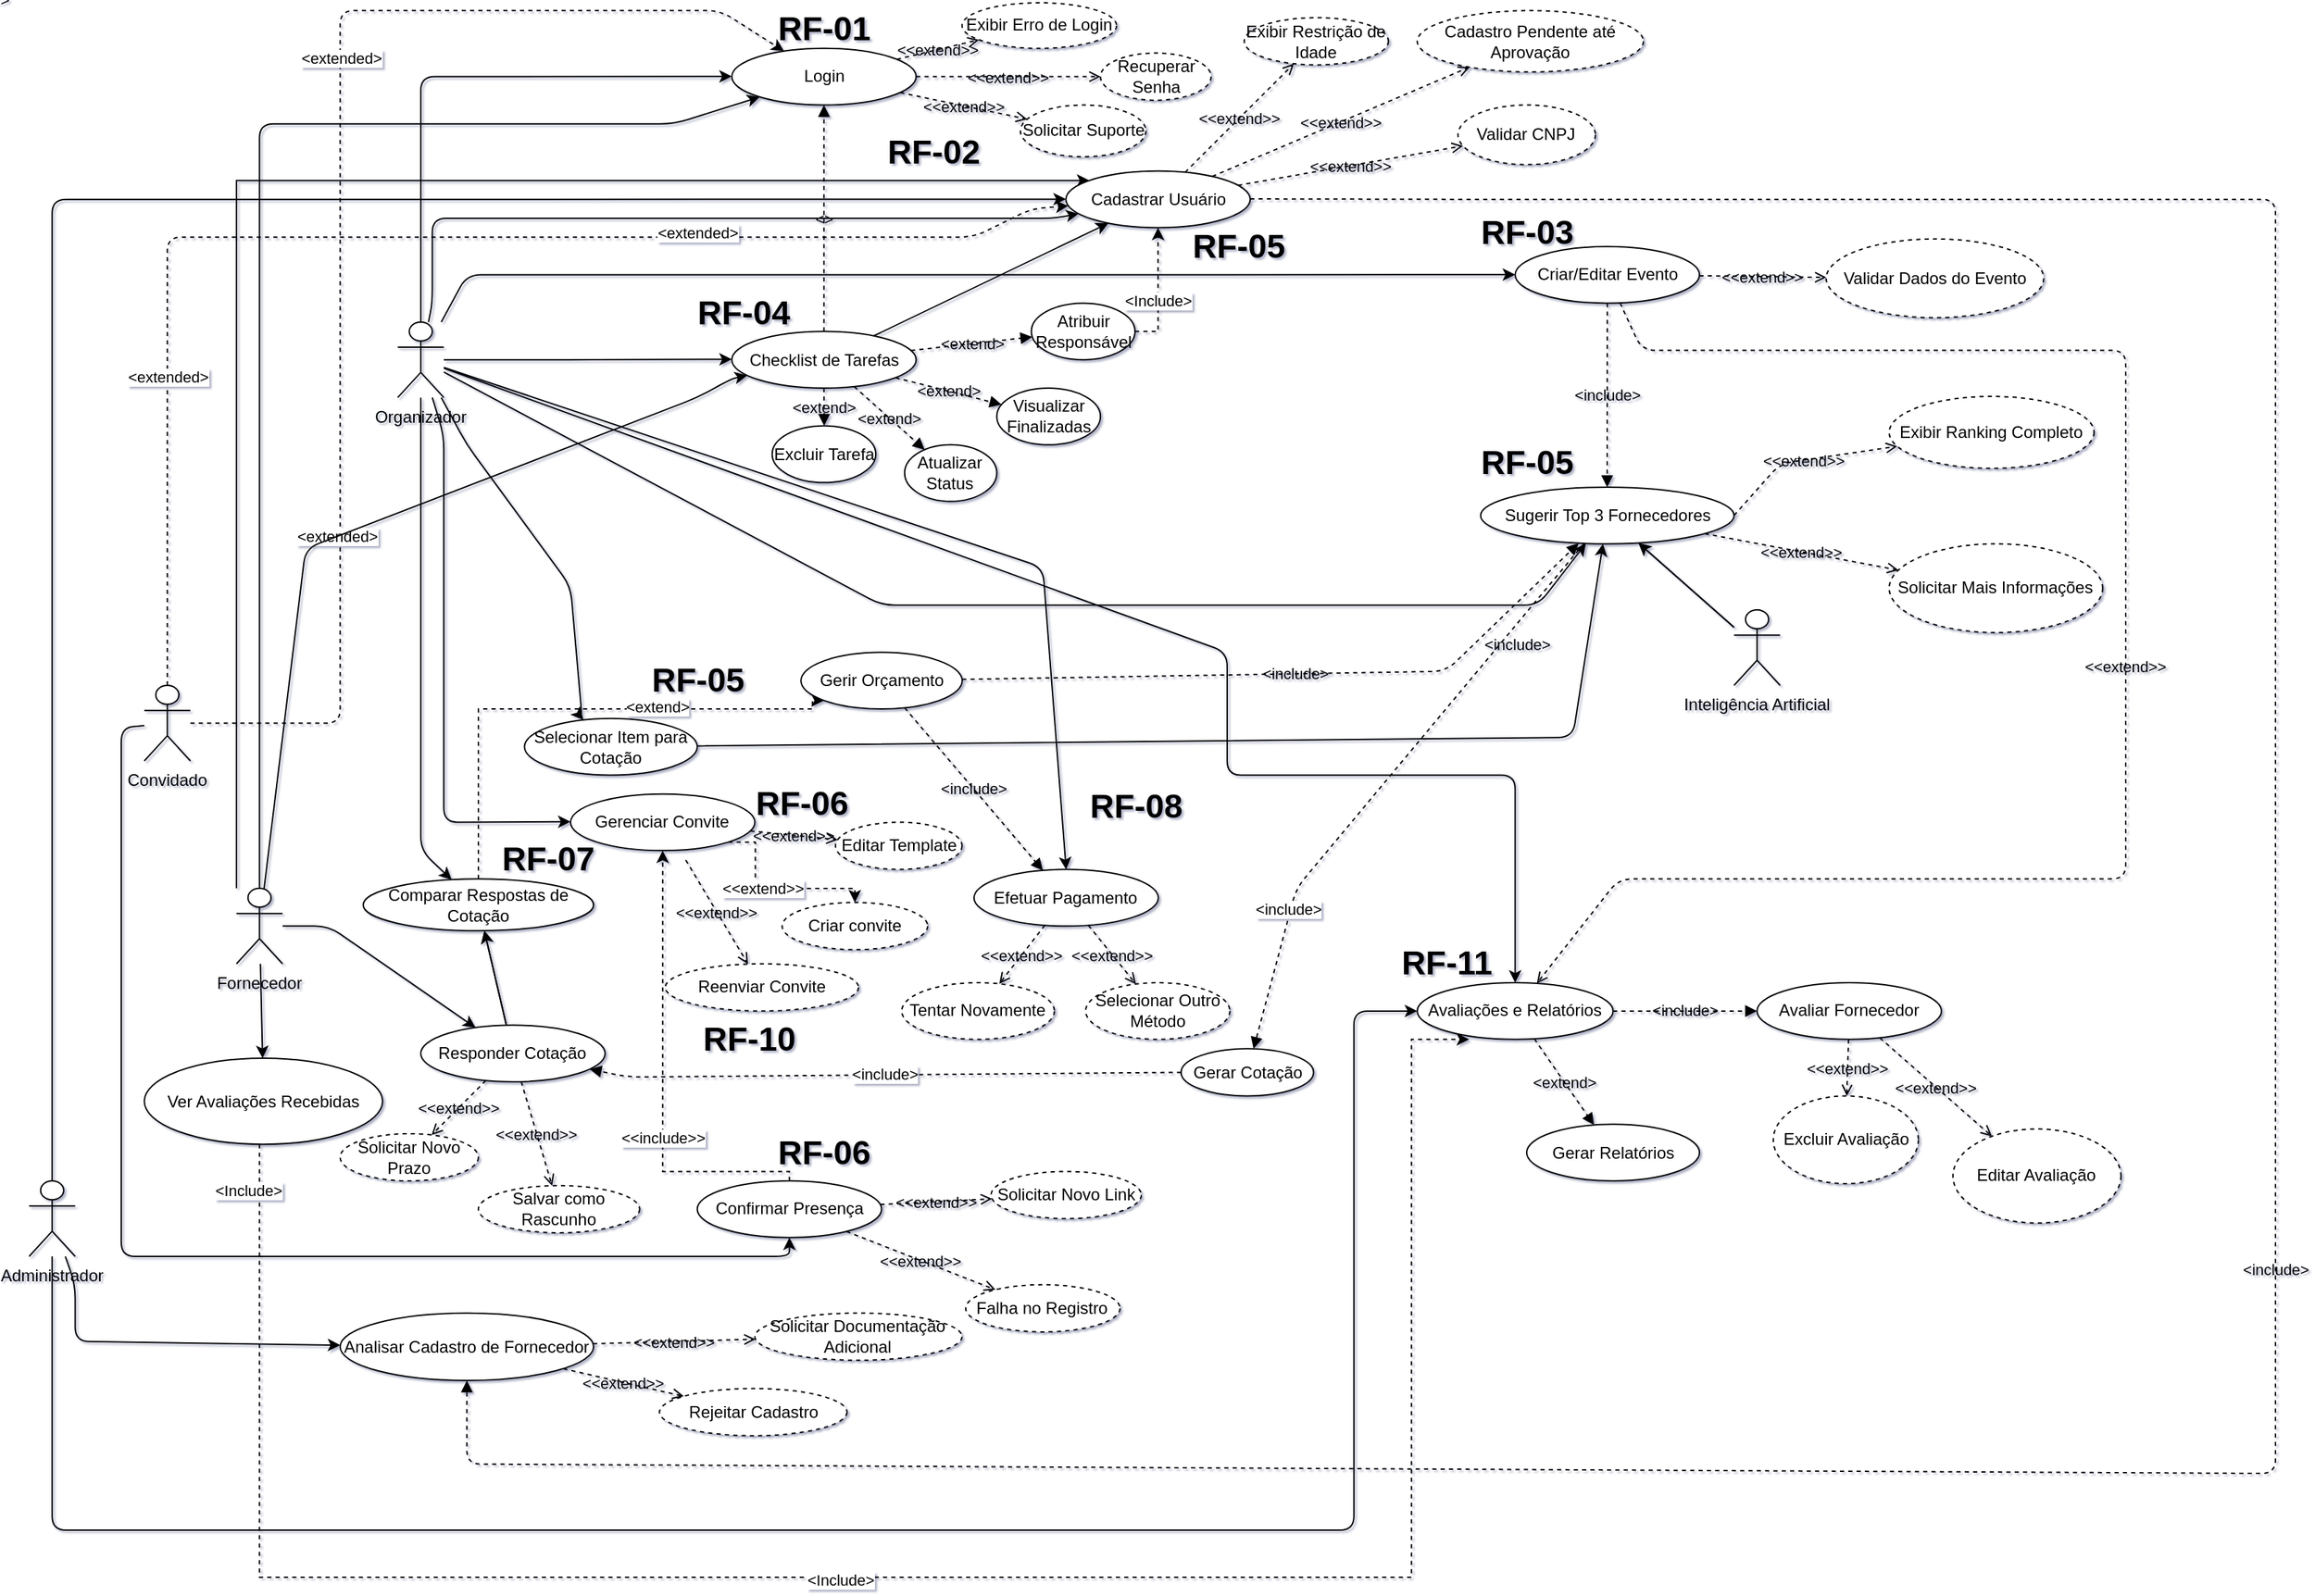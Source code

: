 <mxfile version="28.1.2">
  <diagram name="Casos de Uso - Sistema Faça a Festa" id="casosUso">
    <mxGraphModel dx="437999" dy="291114" grid="1" gridSize="20" guides="1" tooltips="1" connect="1" arrows="1" fold="1" page="1" pageScale="1" pageWidth="1654" pageHeight="1169" background="none" math="0" shadow="1" adaptiveColors="simple">
      <root>
        <mxCell id="0" />
        <mxCell id="1" parent="0" />
        <mxCell id="gW1hrrtWUdx1yC5Q5yRk-15" value="" style="group" vertex="1" connectable="0" parent="1">
          <mxGeometry x="-11560" y="-4676" width="1620" height="1136" as="geometry" />
        </mxCell>
        <mxCell id="organizador" value="Organizador" style="shape=umlActor;verticalLabelPosition=bottom;verticalAlign=top;labelBackgroundColor=none;" parent="gW1hrrtWUdx1yC5Q5yRk-15" vertex="1">
          <mxGeometry x="265.846" y="230.356" width="33.231" height="54.475" as="geometry" />
        </mxCell>
        <mxCell id="convidado" value="Convidado" style="shape=umlActor;verticalLabelPosition=bottom;verticalAlign=top;labelBackgroundColor=none;" parent="gW1hrrtWUdx1yC5Q5yRk-15" vertex="1">
          <mxGeometry x="83.077" y="492.516" width="33.231" height="54.475" as="geometry" />
        </mxCell>
        <mxCell id="tcUhyTBY2nJyY_0FtEPi-1" style="edgeStyle=orthogonalEdgeStyle;rounded=0;orthogonalLoop=1;jettySize=auto;html=1;" parent="gW1hrrtWUdx1yC5Q5yRk-15" source="fornecedor" target="cadastro" edge="1">
          <mxGeometry relative="1" as="geometry">
            <Array as="points">
              <mxPoint x="149.538" y="128.215" />
            </Array>
          </mxGeometry>
        </mxCell>
        <mxCell id="fornecedor" value="Fornecedor" style="shape=umlActor;verticalLabelPosition=bottom;verticalAlign=top;labelBackgroundColor=none;" parent="gW1hrrtWUdx1yC5Q5yRk-15" vertex="1">
          <mxGeometry x="149.538" y="638.917" width="33.231" height="54.475" as="geometry" />
        </mxCell>
        <mxCell id="administrador" value="Administrador" style="shape=umlActor;verticalLabelPosition=bottom;verticalAlign=top;labelBackgroundColor=none;" parent="gW1hrrtWUdx1yC5Q5yRk-15" vertex="1">
          <mxGeometry y="850.007" width="33.231" height="54.475" as="geometry" />
        </mxCell>
        <mxCell id="ia" value="Inteligência Artificial" style="shape=umlActor;verticalLabelPosition=bottom;verticalAlign=top;labelBackgroundColor=none;" parent="gW1hrrtWUdx1yC5Q5yRk-15" vertex="1">
          <mxGeometry x="1229.538" y="438.041" width="33.231" height="54.475" as="geometry" />
        </mxCell>
        <mxCell id="login" value="Login" style="ellipse;whiteSpace=wrap;html=1;labelBackgroundColor=none;" parent="gW1hrrtWUdx1yC5Q5yRk-15" vertex="1">
          <mxGeometry x="506.769" y="32.884" width="132.923" height="40.856" as="geometry" />
        </mxCell>
        <mxCell id="cadastro" value="Cadastrar Usuário" style="ellipse;whiteSpace=wrap;html=1;labelBackgroundColor=none;" parent="gW1hrrtWUdx1yC5Q5yRk-15" vertex="1">
          <mxGeometry x="747.692" y="121.406" width="132.923" height="40.856" as="geometry" />
        </mxCell>
        <mxCell id="evento" value="Criar/Editar Evento" style="ellipse;whiteSpace=wrap;html=1;labelBackgroundColor=none;" parent="gW1hrrtWUdx1yC5Q5yRk-15" vertex="1">
          <mxGeometry x="1071.692" y="175.881" width="132.923" height="40.856" as="geometry" />
        </mxCell>
        <mxCell id="kdlZxTgUeCq_UErkZZgL-46" style="edgeStyle=orthogonalEdgeStyle;rounded=0;orthogonalLoop=1;jettySize=auto;html=1;exitX=1;exitY=1;exitDx=0;exitDy=0;dashed=1;entryX=0.5;entryY=0;entryDx=0;entryDy=0;" parent="gW1hrrtWUdx1yC5Q5yRk-15" source="convite" edge="1" target="kdlZxTgUeCq_UErkZZgL-44">
          <mxGeometry relative="1" as="geometry">
            <mxPoint x="548.308" y="638.917" as="targetPoint" />
            <Array as="points">
              <mxPoint x="523.749" y="606.34" />
              <mxPoint x="523.749" y="639" />
              <mxPoint x="596.182" y="639" />
            </Array>
          </mxGeometry>
        </mxCell>
        <mxCell id="kdlZxTgUeCq_UErkZZgL-47" value="&amp;lt;&amp;lt;extend&amp;gt;&amp;gt;" style="edgeLabel;html=1;align=center;verticalAlign=middle;resizable=0;points=[];" parent="kdlZxTgUeCq_UErkZZgL-46" vertex="1" connectable="0">
          <mxGeometry x="-0.141" relative="1" as="geometry">
            <mxPoint as="offset" />
          </mxGeometry>
        </mxCell>
        <mxCell id="convite" value="Gerenciar Convite" style="ellipse;whiteSpace=wrap;html=1;labelBackgroundColor=none;" parent="gW1hrrtWUdx1yC5Q5yRk-15" vertex="1">
          <mxGeometry x="390.462" y="570.823" width="132.923" height="40.856" as="geometry" />
        </mxCell>
        <mxCell id="pagamento" value="Efetuar Pagamento" style="ellipse;whiteSpace=wrap;html=1;labelBackgroundColor=none;" parent="gW1hrrtWUdx1yC5Q5yRk-15" vertex="1">
          <mxGeometry x="681.428" y="625.302" width="132.923" height="40.856" as="geometry" />
        </mxCell>
        <mxCell id="kdlZxTgUeCq_UErkZZgL-42" style="edgeStyle=orthogonalEdgeStyle;rounded=0;orthogonalLoop=1;jettySize=auto;html=1;entryX=0.5;entryY=1;entryDx=0;entryDy=0;dashed=1;" parent="gW1hrrtWUdx1yC5Q5yRk-15" source="presenca" target="convite" edge="1">
          <mxGeometry relative="1" as="geometry">
            <Array as="points">
              <mxPoint x="548.308" y="843.198" />
              <mxPoint x="456.923" y="843.198" />
            </Array>
          </mxGeometry>
        </mxCell>
        <mxCell id="kdlZxTgUeCq_UErkZZgL-48" value="&amp;lt;&amp;lt;include&amp;gt;&amp;gt;" style="edgeLabel;html=1;align=center;verticalAlign=middle;resizable=0;points=[];" parent="kdlZxTgUeCq_UErkZZgL-42" vertex="1" connectable="0">
          <mxGeometry x="-0.268" y="1" relative="1" as="geometry">
            <mxPoint x="1" y="-2" as="offset" />
          </mxGeometry>
        </mxCell>
        <mxCell id="presenca" value="Confirmar Presença" style="ellipse;whiteSpace=wrap;html=1;labelBackgroundColor=none;" parent="gW1hrrtWUdx1yC5Q5yRk-15" vertex="1">
          <mxGeometry x="481.846" y="850.007" width="132.923" height="40.856" as="geometry" />
        </mxCell>
        <mxCell id="selecionarItem" value="Selecionar Item para Cotação" style="ellipse;whiteSpace=wrap;html=1;labelBackgroundColor=none;" parent="gW1hrrtWUdx1yC5Q5yRk-15" vertex="1">
          <mxGeometry x="357.231" y="516.349" width="124.615" height="40.856" as="geometry" />
        </mxCell>
        <mxCell id="gerarCotacao" value="Gerar Cotação" style="ellipse;whiteSpace=wrap;html=1;labelBackgroundColor=none;" parent="gW1hrrtWUdx1yC5Q5yRk-15" vertex="1">
          <mxGeometry x="830.769" y="754.676" width="95.538" height="34.047" as="geometry" />
        </mxCell>
        <mxCell id="compararCotacoes" value="Comparar Respostas de Cotação" style="ellipse;whiteSpace=wrap;html=1;labelBackgroundColor=none;" parent="gW1hrrtWUdx1yC5Q5yRk-15" vertex="1">
          <mxGeometry x="240.923" y="632.108" width="166.154" height="37.451" as="geometry" />
        </mxCell>
        <mxCell id="cotacao" value="Responder Cotação" style="ellipse;whiteSpace=wrap;html=1;labelBackgroundColor=none;" parent="gW1hrrtWUdx1yC5Q5yRk-15" vertex="1">
          <mxGeometry x="282.462" y="737.653" width="132.923" height="40.856" as="geometry" />
        </mxCell>
        <mxCell id="analisar" value="Analisar Cadastro de Fornecedor" style="ellipse;whiteSpace=wrap;html=1;labelBackgroundColor=none;" parent="gW1hrrtWUdx1yC5Q5yRk-15" vertex="1">
          <mxGeometry x="224.307" y="945.337" width="182.769" height="48.663" as="geometry" />
        </mxCell>
        <mxCell id="ia_sugestao" value="Sugerir Top 3 Fornecedores" style="ellipse;whiteSpace=wrap;html=1;labelBackgroundColor=none;" parent="gW1hrrtWUdx1yC5Q5yRk-15" vertex="1">
          <mxGeometry x="1046.769" y="349.519" width="182.769" height="40.856" as="geometry" />
        </mxCell>
        <mxCell id="erroLogin" value="Exibir Erro de Login" style="ellipse;dashed=1;whiteSpace=wrap;labelBackgroundColor=none;" parent="gW1hrrtWUdx1yC5Q5yRk-15" vertex="1">
          <mxGeometry x="672.794" width="111.436" height="32.887" as="geometry" />
        </mxCell>
        <mxCell id="recSenha" value="Recuperar Senha" style="ellipse;dashed=1;whiteSpace=wrap;labelBackgroundColor=none;" parent="gW1hrrtWUdx1yC5Q5yRk-15" vertex="1">
          <mxGeometry x="772.613" y="36.281" width="79.802" height="34.052" as="geometry" />
        </mxCell>
        <mxCell id="suporte" value="Solicitar Suporte" style="ellipse;dashed=1;whiteSpace=wrap;labelBackgroundColor=none;" parent="gW1hrrtWUdx1yC5Q5yRk-15" vertex="1">
          <mxGeometry x="714.889" y="73.741" width="90.528" height="37.374" as="geometry" />
        </mxCell>
        <mxCell id="restricaoIdade" value="Exibir Restrição de Idade" style="ellipse;dashed=1;whiteSpace=wrap;labelBackgroundColor=none;" parent="gW1hrrtWUdx1yC5Q5yRk-15" vertex="1">
          <mxGeometry x="876.304" y="10.764" width="103.998" height="34.052" as="geometry" />
        </mxCell>
        <mxCell id="validarCNPJ" value="Validar CNPJ" style="ellipse;dashed=1;whiteSpace=wrap;labelBackgroundColor=none;" parent="gW1hrrtWUdx1yC5Q5yRk-15" vertex="1">
          <mxGeometry x="1030.434" y="73.741" width="99.122" height="43.012" as="geometry" />
        </mxCell>
        <mxCell id="pendenteAdm" value="Cadastro Pendente até Aprovação" style="ellipse;dashed=1;whiteSpace=wrap;labelBackgroundColor=none;" parent="gW1hrrtWUdx1yC5Q5yRk-15" vertex="1">
          <mxGeometry x="1001.071" y="5.652" width="163.156" height="44.261" as="geometry" />
        </mxCell>
        <mxCell id="validarEvento" value="Validar Dados do Evento" style="ellipse;dashed=1;whiteSpace=wrap;labelBackgroundColor=none;" parent="gW1hrrtWUdx1yC5Q5yRk-15" vertex="1">
          <mxGeometry x="1296.0" y="170.4" width="156.846" height="56.8" as="geometry" />
        </mxCell>
        <mxCell id="reenviarConvite" value="Reenviar Convite" style="ellipse;dashed=1;whiteSpace=wrap;labelBackgroundColor=none;" parent="gW1hrrtWUdx1yC5Q5yRk-15" vertex="1">
          <mxGeometry x="458.782" y="693.386" width="139.379" height="34.052" as="geometry" />
        </mxCell>
        <mxCell id="corrigirTemplate" value="Editar Template" style="ellipse;dashed=1;whiteSpace=wrap;labelBackgroundColor=none;" parent="gW1hrrtWUdx1yC5Q5yRk-15" vertex="1">
          <mxGeometry x="581.542" y="591.245" width="91.252" height="34.052" as="geometry" />
        </mxCell>
        <mxCell id="novoLink" value="Solicitar Novo Link" style="ellipse;dashed=1;whiteSpace=wrap;labelBackgroundColor=none;" parent="gW1hrrtWUdx1yC5Q5yRk-15" vertex="1">
          <mxGeometry x="693.703" y="843.196" width="108.371" height="34.052" as="geometry" />
        </mxCell>
        <mxCell id="falhaPresenca" value="Falha no Registro" style="ellipse;dashed=1;whiteSpace=wrap;labelBackgroundColor=none;" parent="gW1hrrtWUdx1yC5Q5yRk-15" vertex="1">
          <mxGeometry x="675.427" y="924.917" width="111.311" height="34.052" as="geometry" />
        </mxCell>
        <mxCell id="novoPrazo" value="Solicitar Novo Prazo" style="ellipse;dashed=1;whiteSpace=wrap;labelBackgroundColor=none;" parent="gW1hrrtWUdx1yC5Q5yRk-15" vertex="1">
          <mxGeometry x="224.308" y="815.96" width="99.692" height="34.047" as="geometry" />
        </mxCell>
        <mxCell id="rascunho" value="Salvar como Rascunho" style="ellipse;dashed=1;whiteSpace=wrap;labelBackgroundColor=none;" parent="gW1hrrtWUdx1yC5Q5yRk-15" vertex="1">
          <mxGeometry x="324.0" y="853.412" width="116.308" height="34.047" as="geometry" />
        </mxCell>
        <mxCell id="solicitarDoc" value="Solicitar Documentação Adicional" style="ellipse;dashed=1;whiteSpace=wrap;labelBackgroundColor=none;" parent="gW1hrrtWUdx1yC5Q5yRk-15" vertex="1">
          <mxGeometry x="523.387" y="945.351" width="149.408" height="34.052" as="geometry" />
        </mxCell>
        <mxCell id="rejeitarCadastro" value="Rejeitar Cadastro" style="ellipse;dashed=1;whiteSpace=wrap;labelBackgroundColor=none;" parent="gW1hrrtWUdx1yC5Q5yRk-15" vertex="1">
          <mxGeometry x="454.617" y="999.808" width="135.228" height="34.052" as="geometry" />
        </mxCell>
        <mxCell id="ranking" value="Exibir Ranking Completo" style="ellipse;dashed=1;whiteSpace=wrap;labelBackgroundColor=none;" parent="gW1hrrtWUdx1yC5Q5yRk-15" vertex="1">
          <mxGeometry x="1341.41" y="284" width="147.75" height="51.901" as="geometry" />
        </mxCell>
        <mxCell id="maisInfo" value="Solicitar Mais Informações" style="ellipse;dashed=1;whiteSpace=wrap;labelBackgroundColor=none;" parent="gW1hrrtWUdx1yC5Q5yRk-15" vertex="1">
          <mxGeometry x="1341.41" y="390.372" width="153.977" height="64.028" as="geometry" />
        </mxCell>
        <mxCell id="edge1" style="labelBackgroundColor=none;fontColor=default;" parent="gW1hrrtWUdx1yC5Q5yRk-15" source="organizador" target="login" edge="1">
          <mxGeometry relative="1" as="geometry">
            <Array as="points">
              <mxPoint x="282.462" y="169.071" />
              <mxPoint x="282.462" y="53.312" />
            </Array>
          </mxGeometry>
        </mxCell>
        <mxCell id="edge2" style="labelBackgroundColor=none;fontColor=default;dashed=1;" parent="gW1hrrtWUdx1yC5Q5yRk-15" source="convidado" target="login" edge="1">
          <mxGeometry relative="1" as="geometry">
            <Array as="points">
              <mxPoint x="224.308" y="519.753" />
              <mxPoint x="224.308" y="196.309" />
              <mxPoint x="224.308" y="5.647" />
              <mxPoint x="498.462" y="5.647" />
            </Array>
          </mxGeometry>
        </mxCell>
        <mxCell id="kdlZxTgUeCq_UErkZZgL-33" value="&amp;lt;extended&amp;gt;" style="edgeLabel;html=1;align=center;verticalAlign=middle;resizable=0;points=[];" parent="edge2" vertex="1" connectable="0">
          <mxGeometry x="-0.214" y="3" relative="1" as="geometry">
            <mxPoint y="130" as="offset" />
          </mxGeometry>
        </mxCell>
        <mxCell id="edge3" style="labelBackgroundColor=none;fontColor=default;" parent="gW1hrrtWUdx1yC5Q5yRk-15" source="fornecedor" target="login" edge="1">
          <mxGeometry relative="1" as="geometry">
            <Array as="points">
              <mxPoint x="166.154" y="346.115" />
              <mxPoint x="166.154" y="87.359" />
              <mxPoint x="465.231" y="87.359" />
            </Array>
          </mxGeometry>
        </mxCell>
        <mxCell id="edge6" style="labelBackgroundColor=none;fontColor=default;" parent="gW1hrrtWUdx1yC5Q5yRk-15" source="administrador" target="cadastro" edge="1">
          <mxGeometry relative="1" as="geometry">
            <Array as="points">
              <mxPoint x="16.615" y="693.392" />
              <mxPoint x="16.615" y="468.683" />
              <mxPoint x="16.615" y="141.834" />
              <mxPoint x="365.538" y="141.834" />
            </Array>
          </mxGeometry>
        </mxCell>
        <mxCell id="edge6a" style="labelBackgroundColor=none;fontColor=default;dashed=1;" parent="gW1hrrtWUdx1yC5Q5yRk-15" source="convidado" target="cadastro" edge="1">
          <mxGeometry relative="1" as="geometry">
            <Array as="points">
              <mxPoint x="99.692" y="468.683" />
              <mxPoint x="99.692" y="169.071" />
              <mxPoint x="257.538" y="169.071" />
              <mxPoint x="415.385" y="169.071" />
              <mxPoint x="681.231" y="169.071" />
              <mxPoint x="722.769" y="148.643" />
            </Array>
          </mxGeometry>
        </mxCell>
        <mxCell id="kdlZxTgUeCq_UErkZZgL-31" value="&amp;lt;extended&amp;gt;" style="edgeLabel;html=1;align=center;verticalAlign=middle;resizable=0;points=[];" parent="edge6a" vertex="1" connectable="0">
          <mxGeometry x="-0.544" relative="1" as="geometry">
            <mxPoint as="offset" />
          </mxGeometry>
        </mxCell>
        <mxCell id="edge6b" style="labelBackgroundColor=none;fontColor=default;" parent="gW1hrrtWUdx1yC5Q5yRk-15" source="organizador" target="cadastro" edge="1">
          <mxGeometry relative="1" as="geometry">
            <Array as="points">
              <mxPoint x="290.769" y="216.737" />
              <mxPoint x="290.769" y="155.453" />
              <mxPoint x="473.538" y="155.453" />
              <mxPoint x="739.385" y="155.453" />
            </Array>
          </mxGeometry>
        </mxCell>
        <mxCell id="edge6c" style="labelBackgroundColor=none;fontColor=default;" parent="gW1hrrtWUdx1yC5Q5yRk-15" source="checklistTarefas" target="cadastro" edge="1">
          <mxGeometry relative="1" as="geometry" />
        </mxCell>
        <mxCell id="edge_organizador_ia" style="labelBackgroundColor=none;fontColor=default;" parent="gW1hrrtWUdx1yC5Q5yRk-15" source="organizador" target="ia_sugestao" edge="1">
          <mxGeometry relative="1" as="geometry">
            <Array as="points">
              <mxPoint x="614.769" y="434.636" />
              <mxPoint x="1088.308" y="434.636" />
            </Array>
          </mxGeometry>
        </mxCell>
        <mxCell id="edge_ia_ia" style="labelBackgroundColor=none;fontColor=default;" parent="gW1hrrtWUdx1yC5Q5yRk-15" source="ia" target="ia_sugestao" edge="1">
          <mxGeometry relative="1" as="geometry" />
        </mxCell>
        <mxCell id="edge_checklist_organizador" style="labelBackgroundColor=none;fontColor=default;" parent="gW1hrrtWUdx1yC5Q5yRk-15" source="organizador" target="checklistTarefas" edge="1">
          <mxGeometry relative="1" as="geometry">
            <Array as="points">
              <mxPoint x="398.769" y="257.593" />
            </Array>
          </mxGeometry>
        </mxCell>
        <mxCell id="inc_checklist_login" value="&lt;&lt;include&gt;&gt;" style="endArrow=block;dashed=1;html=1;labelBackgroundColor=none;fontColor=default;" parent="gW1hrrtWUdx1yC5Q5yRk-15" source="checklistTarefas" target="login" edge="1">
          <mxGeometry relative="1" as="geometry" />
        </mxCell>
        <mxCell id="edge12" style="labelBackgroundColor=none;fontColor=default;" parent="gW1hrrtWUdx1yC5Q5yRk-15" source="administrador" target="analisar" edge="1">
          <mxGeometry relative="1" as="geometry">
            <Array as="points">
              <mxPoint x="33.231" y="924.91" />
              <mxPoint x="33.231" y="965.766" />
            </Array>
          </mxGeometry>
        </mxCell>
        <mxCell id="edge13" style="labelBackgroundColor=none;fontColor=default;" parent="gW1hrrtWUdx1yC5Q5yRk-15" source="ia" target="ia_sugestao" edge="1">
          <mxGeometry relative="1" as="geometry" />
        </mxCell>
        <mxCell id="edge_comparar_organizador" style="labelBackgroundColor=none;fontColor=default;" parent="gW1hrrtWUdx1yC5Q5yRk-15" source="organizador" target="compararCotacoes" edge="1">
          <mxGeometry relative="1" as="geometry">
            <Array as="points">
              <mxPoint x="282.462" y="611.68" />
            </Array>
          </mxGeometry>
        </mxCell>
        <mxCell id="edge21" style="labelBackgroundColor=none;fontColor=default;" parent="gW1hrrtWUdx1yC5Q5yRk-15" source="organizador" target="evento" edge="1">
          <mxGeometry relative="1" as="geometry">
            <Array as="points">
              <mxPoint x="315.692" y="196.309" />
              <mxPoint x="432.0" y="196.309" />
              <mxPoint x="756.0" y="196.309" />
            </Array>
          </mxGeometry>
        </mxCell>
        <mxCell id="edge22" style="labelBackgroundColor=none;fontColor=default;" parent="gW1hrrtWUdx1yC5Q5yRk-15" source="organizador" target="convite" edge="1">
          <mxGeometry relative="1" as="geometry">
            <Array as="points">
              <mxPoint x="299.077" y="312.068" />
              <mxPoint x="299.077" y="591.251" />
            </Array>
          </mxGeometry>
        </mxCell>
        <mxCell id="edge23" style="labelBackgroundColor=none;fontColor=default;entryX=0.5;entryY=0;entryDx=0;entryDy=0;" parent="gW1hrrtWUdx1yC5Q5yRk-15" source="organizador" target="pagamento" edge="1">
          <mxGeometry relative="1" as="geometry">
            <Array as="points">
              <mxPoint x="731.077" y="407.399" />
            </Array>
          </mxGeometry>
        </mxCell>
        <mxCell id="edge24" style="labelBackgroundColor=none;fontColor=default;" parent="gW1hrrtWUdx1yC5Q5yRk-15" source="convidado" target="presenca" edge="1">
          <mxGeometry relative="1" as="geometry">
            <Array as="points">
              <mxPoint x="66.462" y="523.158" />
              <mxPoint x="66.462" y="904.482" />
              <mxPoint x="548.308" y="904.482" />
            </Array>
          </mxGeometry>
        </mxCell>
        <mxCell id="edge25" style="labelBackgroundColor=none;fontColor=default;" parent="gW1hrrtWUdx1yC5Q5yRk-15" source="fornecedor" target="cotacao" edge="1">
          <mxGeometry relative="1" as="geometry">
            <Array as="points">
              <mxPoint x="216.0" y="666.154" />
            </Array>
          </mxGeometry>
        </mxCell>
        <mxCell id="edge_item_organizador" style="labelBackgroundColor=none;fontColor=default;" parent="gW1hrrtWUdx1yC5Q5yRk-15" source="organizador" target="selecionarItem" edge="1">
          <mxGeometry relative="1" as="geometry">
            <Array as="points">
              <mxPoint x="315.692" y="318.877" />
              <mxPoint x="390.462" y="421.018" />
              <mxPoint x="398.769" y="516.349" />
            </Array>
          </mxGeometry>
        </mxCell>
        <mxCell id="edge_item_ia" style="labelBackgroundColor=none;fontColor=default;" parent="gW1hrrtWUdx1yC5Q5yRk-15" source="selecionarItem" target="ia_sugestao" edge="1">
          <mxGeometry relative="1" as="geometry">
            <Array as="points">
              <mxPoint x="1113.231" y="529.967" />
            </Array>
          </mxGeometry>
        </mxCell>
        <mxCell id="inc_item_sugestao" value="&amp;lt;include&amp;gt;" style="endArrow=block;dashed=1;html=1;labelBackgroundColor=none;fontColor=default;" parent="gW1hrrtWUdx1yC5Q5yRk-15" source="gerirOrcamento" target="ia_sugestao" edge="1">
          <mxGeometry x="-0.002" relative="1" as="geometry">
            <Array as="points">
              <mxPoint x="1021.846" y="482.302" />
            </Array>
            <mxPoint as="offset" />
          </mxGeometry>
        </mxCell>
        <mxCell id="inc_sugestao_gerar" value="&amp;lt;include&amp;gt;" style="endArrow=block;dashed=1;html=1;labelBackgroundColor=none;fontColor=default;" parent="gW1hrrtWUdx1yC5Q5yRk-15" source="ia_sugestao" target="gerarCotacao" edge="1">
          <mxGeometry x="-0.608" y="10" relative="1" as="geometry">
            <Array as="points">
              <mxPoint x="913.846" y="638.917" />
            </Array>
            <mxPoint as="offset" />
          </mxGeometry>
        </mxCell>
        <mxCell id="kdlZxTgUeCq_UErkZZgL-17" value="&amp;lt;include&amp;gt;" style="edgeLabel;html=1;align=center;verticalAlign=middle;resizable=0;points=[];" parent="inc_sugestao_gerar" vertex="1" connectable="0">
          <mxGeometry x="0.532" y="-2" relative="1" as="geometry">
            <mxPoint as="offset" />
          </mxGeometry>
        </mxCell>
        <mxCell id="inc_gerar_responder_corrigido" value="" style="endArrow=block;dashed=1;html=1;labelBackgroundColor=none;fontColor=default;exitX=0;exitY=0.5;exitDx=0;exitDy=0;" parent="gW1hrrtWUdx1yC5Q5yRk-15" source="gerarCotacao" target="cotacao" edge="1">
          <mxGeometry relative="1" as="geometry">
            <Array as="points">
              <mxPoint x="432.0" y="775.104" />
            </Array>
          </mxGeometry>
        </mxCell>
        <mxCell id="kdlZxTgUeCq_UErkZZgL-16" value="&amp;lt;include&amp;gt;" style="edgeLabel;html=1;align=center;verticalAlign=middle;resizable=0;points=[];" parent="inc_gerar_responder_corrigido" vertex="1" connectable="0">
          <mxGeometry x="0.004" y="-1" relative="1" as="geometry">
            <mxPoint as="offset" />
          </mxGeometry>
        </mxCell>
        <mxCell id="edge_cotacao_comparar" style="labelBackgroundColor=none;fontColor=default;" parent="gW1hrrtWUdx1yC5Q5yRk-15" source="cotacao" target="compararCotacoes" edge="1">
          <mxGeometry relative="1" as="geometry" />
        </mxCell>
        <mxCell id="inc1" value="&amp;lt;include&amp;gt;" style="endArrow=block;dashed=1;html=1;labelBackgroundColor=none;fontColor=default;" parent="gW1hrrtWUdx1yC5Q5yRk-15" source="cadastro" target="analisar" edge="1">
          <mxGeometry relative="1" as="geometry">
            <mxPoint as="offset" />
            <Array as="points">
              <mxPoint x="1030.154" y="141.834" />
              <mxPoint x="1229.538" y="141.834" />
              <mxPoint x="1620" y="141.834" />
              <mxPoint x="1620" y="1061.097" />
              <mxPoint x="315.692" y="1054.288" />
            </Array>
          </mxGeometry>
        </mxCell>
        <mxCell id="inc_evento_ia" value="&amp;lt;include&amp;gt;" style="endArrow=block;dashed=1;html=1;labelBackgroundColor=none;fontColor=default;" parent="gW1hrrtWUdx1yC5Q5yRk-15" source="evento" target="ia_sugestao" edge="1">
          <mxGeometry relative="1" as="geometry" />
        </mxCell>
        <mxCell id="edge_cotacao_to_comparar" style="labelBackgroundColor=none;fontColor=default;" parent="gW1hrrtWUdx1yC5Q5yRk-15" source="cotacao" target="compararCotacoes" edge="1">
          <mxGeometry relative="1" as="geometry" />
        </mxCell>
        <mxCell id="inc_orcamento_pagamento" value="&amp;lt;include&amp;gt;" style="endArrow=block;dashed=1;html=1;labelBackgroundColor=none;fontColor=default;" parent="gW1hrrtWUdx1yC5Q5yRk-15" source="gerirOrcamento" target="pagamento" edge="1">
          <mxGeometry relative="1" as="geometry">
            <Array as="points" />
          </mxGeometry>
        </mxCell>
        <mxCell id="ext1" value="&lt;&lt;extend&gt;&gt;" style="endArrow=open;dashed=1;labelBackgroundColor=none;fontColor=default;" parent="gW1hrrtWUdx1yC5Q5yRk-15" source="login" target="erroLogin" edge="1">
          <mxGeometry relative="1" as="geometry" />
        </mxCell>
        <mxCell id="ext2" value="&lt;&lt;extend&gt;&gt;" style="endArrow=open;dashed=1;labelBackgroundColor=none;fontColor=default;" parent="gW1hrrtWUdx1yC5Q5yRk-15" source="login" target="recSenha" edge="1">
          <mxGeometry relative="1" as="geometry" />
        </mxCell>
        <mxCell id="ext3" value="&lt;&lt;extend&gt;&gt;" style="endArrow=open;dashed=1;labelBackgroundColor=none;fontColor=default;" parent="gW1hrrtWUdx1yC5Q5yRk-15" source="login" target="suporte" edge="1">
          <mxGeometry relative="1" as="geometry" />
        </mxCell>
        <mxCell id="ext4" value="&lt;&lt;extend&gt;&gt;" style="endArrow=open;dashed=1;labelBackgroundColor=none;fontColor=default;" parent="gW1hrrtWUdx1yC5Q5yRk-15" source="cadastro" target="restricaoIdade" edge="1">
          <mxGeometry relative="1" as="geometry" />
        </mxCell>
        <mxCell id="ext5" value="&lt;&lt;extend&gt;&gt;" style="endArrow=open;dashed=1;labelBackgroundColor=none;fontColor=default;" parent="gW1hrrtWUdx1yC5Q5yRk-15" source="cadastro" target="validarCNPJ" edge="1">
          <mxGeometry relative="1" as="geometry" />
        </mxCell>
        <mxCell id="ext6" value="&lt;&lt;extend&gt;&gt;" style="endArrow=open;dashed=1;labelBackgroundColor=none;fontColor=default;" parent="gW1hrrtWUdx1yC5Q5yRk-15" source="cadastro" target="pendenteAdm" edge="1">
          <mxGeometry relative="1" as="geometry" />
        </mxCell>
        <mxCell id="ext7" value="&lt;&lt;extend&gt;&gt;" style="endArrow=open;dashed=1;labelBackgroundColor=none;fontColor=default;" parent="gW1hrrtWUdx1yC5Q5yRk-15" source="evento" target="validarEvento" edge="1">
          <mxGeometry relative="1" as="geometry" />
        </mxCell>
        <mxCell id="ext8" value="&lt;&lt;extend&gt;&gt;" style="endArrow=open;dashed=1;labelBackgroundColor=none;fontColor=default;" parent="gW1hrrtWUdx1yC5Q5yRk-15" target="reenviarConvite" edge="1">
          <mxGeometry relative="1" as="geometry">
            <mxPoint x="473.538" y="618.489" as="sourcePoint" />
          </mxGeometry>
        </mxCell>
        <mxCell id="ext9" value="&lt;&lt;extend&gt;&gt;" style="endArrow=open;dashed=1;labelBackgroundColor=none;fontColor=default;" parent="gW1hrrtWUdx1yC5Q5yRk-15" source="convite" target="corrigirTemplate" edge="1">
          <mxGeometry relative="1" as="geometry" />
        </mxCell>
        <mxCell id="ext10" value="&lt;&lt;extend&gt;&gt;" style="endArrow=open;dashed=1;labelBackgroundColor=none;fontColor=default;" parent="gW1hrrtWUdx1yC5Q5yRk-15" source="pagamento" target="outroMetodo" edge="1">
          <mxGeometry relative="1" as="geometry" />
        </mxCell>
        <mxCell id="ext11" value="&lt;&lt;extend&gt;&gt;" style="endArrow=open;dashed=1;labelBackgroundColor=none;fontColor=default;" parent="gW1hrrtWUdx1yC5Q5yRk-15" source="pagamento" target="tentarNovamente" edge="1">
          <mxGeometry relative="1" as="geometry" />
        </mxCell>
        <mxCell id="ext12" value="&lt;&lt;extend&gt;&gt;" style="endArrow=open;dashed=1;labelBackgroundColor=none;fontColor=default;" parent="gW1hrrtWUdx1yC5Q5yRk-15" source="presenca" target="novoLink" edge="1">
          <mxGeometry relative="1" as="geometry" />
        </mxCell>
        <mxCell id="ext13" value="&lt;&lt;extend&gt;&gt;" style="endArrow=open;dashed=1;labelBackgroundColor=none;fontColor=default;" parent="gW1hrrtWUdx1yC5Q5yRk-15" source="presenca" target="falhaPresenca" edge="1">
          <mxGeometry relative="1" as="geometry" />
        </mxCell>
        <mxCell id="ext14" value="&lt;&lt;extend&gt;&gt;" style="endArrow=open;dashed=1;labelBackgroundColor=none;fontColor=default;" parent="gW1hrrtWUdx1yC5Q5yRk-15" source="cotacao" target="novoPrazo" edge="1">
          <mxGeometry relative="1" as="geometry" />
        </mxCell>
        <mxCell id="ext15" value="&lt;&lt;extend&gt;&gt;" style="endArrow=open;dashed=1;labelBackgroundColor=none;fontColor=default;" parent="gW1hrrtWUdx1yC5Q5yRk-15" source="cotacao" target="rascunho" edge="1">
          <mxGeometry relative="1" as="geometry" />
        </mxCell>
        <mxCell id="ext16" value="&lt;&lt;extend&gt;&gt;" style="endArrow=open;dashed=1;labelBackgroundColor=none;fontColor=default;" parent="gW1hrrtWUdx1yC5Q5yRk-15" source="analisar" target="solicitarDoc" edge="1">
          <mxGeometry relative="1" as="geometry" />
        </mxCell>
        <mxCell id="ext17" value="&lt;&lt;extend&gt;&gt;" style="endArrow=open;dashed=1;labelBackgroundColor=none;fontColor=default;" parent="gW1hrrtWUdx1yC5Q5yRk-15" source="analisar" target="rejeitarCadastro" edge="1">
          <mxGeometry relative="1" as="geometry" />
        </mxCell>
        <mxCell id="ext18" value="&lt;&lt;extend&gt;&gt;" style="endArrow=open;dashed=1;exitX=1;exitY=0.5;exitDx=0;exitDy=0;labelBackgroundColor=none;fontColor=default;" parent="gW1hrrtWUdx1yC5Q5yRk-15" source="ia_sugestao" target="ranking" edge="1">
          <mxGeometry relative="1" as="geometry">
            <Array as="points">
              <mxPoint x="1262.769" y="332.496" />
            </Array>
          </mxGeometry>
        </mxCell>
        <mxCell id="ext19" value="&lt;&lt;extend&gt;&gt;" style="endArrow=open;dashed=1;labelBackgroundColor=none;fontColor=default;" parent="gW1hrrtWUdx1yC5Q5yRk-15" source="ia_sugestao" target="maisInfo" edge="1">
          <mxGeometry relative="1" as="geometry" />
        </mxCell>
        <mxCell id="ext_checklist_atribuir" value="&amp;lt;extend&amp;gt;" style="endArrow=block;dashed=1;html=1;labelBackgroundColor=none;fontColor=default;" parent="gW1hrrtWUdx1yC5Q5yRk-15" source="checklistTarefas" target="atribuirResponsavel" edge="1">
          <mxGeometry x="-0.0" relative="1" as="geometry">
            <mxPoint as="offset" />
          </mxGeometry>
        </mxCell>
        <mxCell id="ext_checklist_status" value="&amp;lt;extend&amp;gt;" style="endArrow=block;dashed=1;html=1;labelBackgroundColor=none;fontColor=default;" parent="gW1hrrtWUdx1yC5Q5yRk-15" source="checklistTarefas" target="atualizarStatus" edge="1">
          <mxGeometry x="-0.0" relative="1" as="geometry">
            <mxPoint as="offset" />
          </mxGeometry>
        </mxCell>
        <mxCell id="ext_checklist_excluir" value="&amp;lt;extend&amp;gt;" style="endArrow=block;dashed=1;html=1;labelBackgroundColor=none;fontColor=default;" parent="gW1hrrtWUdx1yC5Q5yRk-15" source="checklistTarefas" target="excluirTarefa" edge="1">
          <mxGeometry relative="1" as="geometry" />
        </mxCell>
        <mxCell id="ext_checklist_visualizar" value="&amp;lt;extend&amp;gt;" style="endArrow=block;dashed=1;html=1;labelBackgroundColor=none;fontColor=default;" parent="gW1hrrtWUdx1yC5Q5yRk-15" source="checklistTarefas" target="visualizarFinalizadas" edge="1">
          <mxGeometry relative="1" as="geometry" />
        </mxCell>
        <mxCell id="tentarNovamente" value="Tentar Novamente" style="ellipse;dashed=1;whiteSpace=wrap;labelBackgroundColor=none;" parent="gW1hrrtWUdx1yC5Q5yRk-15" vertex="1">
          <mxGeometry x="629.307" y="707.018" width="110.085" height="40.853" as="geometry" />
        </mxCell>
        <mxCell id="outroMetodo" value="Selecionar Outro Método" style="ellipse;dashed=1;whiteSpace=wrap;labelBackgroundColor=none;" parent="gW1hrrtWUdx1yC5Q5yRk-15" vertex="1">
          <mxGeometry x="761.943" y="707.004" width="103.998" height="40.853" as="geometry" />
        </mxCell>
        <mxCell id="kdlZxTgUeCq_UErkZZgL-36" style="edgeStyle=orthogonalEdgeStyle;rounded=0;orthogonalLoop=1;jettySize=auto;html=1;entryX=0.5;entryY=1;entryDx=0;entryDy=0;dashed=1;" parent="gW1hrrtWUdx1yC5Q5yRk-15" source="atribuirResponsavel" target="cadastro" edge="1">
          <mxGeometry relative="1" as="geometry">
            <Array as="points">
              <mxPoint x="814.154" y="237.165" />
            </Array>
          </mxGeometry>
        </mxCell>
        <mxCell id="kdlZxTgUeCq_UErkZZgL-37" value="&amp;lt;Include&amp;gt;" style="edgeLabel;html=1;align=center;verticalAlign=middle;resizable=0;points=[];" parent="kdlZxTgUeCq_UErkZZgL-36" vertex="1" connectable="0">
          <mxGeometry x="-0.148" y="2" relative="1" as="geometry">
            <mxPoint x="2" as="offset" />
          </mxGeometry>
        </mxCell>
        <mxCell id="atribuirResponsavel" value="Atribuir Responsável" style="ellipse;whiteSpace=wrap;html=1;labelBackgroundColor=none;" parent="gW1hrrtWUdx1yC5Q5yRk-15" vertex="1">
          <mxGeometry x="722.769" y="216.737" width="74.769" height="40.856" as="geometry" />
        </mxCell>
        <mxCell id="atualizarStatus" value="Atualizar Status" style="ellipse;whiteSpace=wrap;html=1;labelBackgroundColor=none;" parent="gW1hrrtWUdx1yC5Q5yRk-15" vertex="1">
          <mxGeometry x="631.385" y="318.877" width="66.462" height="40.856" as="geometry" />
        </mxCell>
        <mxCell id="excluirTarefa" value="Excluir Tarefa" style="ellipse;whiteSpace=wrap;html=1;labelBackgroundColor=none;" parent="gW1hrrtWUdx1yC5Q5yRk-15" vertex="1">
          <mxGeometry x="535.846" y="305.258" width="74.769" height="40.856" as="geometry" />
        </mxCell>
        <mxCell id="visualizarFinalizadas" value="Visualizar Finalizadas" style="ellipse;whiteSpace=wrap;html=1;labelBackgroundColor=none;" parent="gW1hrrtWUdx1yC5Q5yRk-15" vertex="1">
          <mxGeometry x="697.846" y="278.021" width="74.769" height="40.856" as="geometry" />
        </mxCell>
        <mxCell id="gerirOrcamento" value="Gerir Orçamento" style="ellipse;whiteSpace=wrap;html=1;labelBackgroundColor=none;" parent="gW1hrrtWUdx1yC5Q5yRk-15" vertex="1">
          <mxGeometry x="556.615" y="468.683" width="116.308" height="40.856" as="geometry" />
        </mxCell>
        <mxCell id="avaliacoesRelatorios" value="Avaliações e Relatórios" style="ellipse;whiteSpace=wrap;html=1;labelBackgroundColor=none;" parent="gW1hrrtWUdx1yC5Q5yRk-15" vertex="1">
          <mxGeometry x="1001.077" y="707.011" width="141.231" height="40.856" as="geometry" />
        </mxCell>
        <mxCell id="avaliarFornecedor" value="Avaliar Fornecedor" style="ellipse;whiteSpace=wrap;html=1;labelBackgroundColor=none;" parent="gW1hrrtWUdx1yC5Q5yRk-15" vertex="1">
          <mxGeometry x="1246.154" y="707.011" width="132.923" height="40.856" as="geometry" />
        </mxCell>
        <mxCell id="gerarRelatorios" value="Gerar Relatórios" style="ellipse;whiteSpace=wrap;html=1;labelBackgroundColor=none;" parent="gW1hrrtWUdx1yC5Q5yRk-15" vertex="1">
          <mxGeometry x="1080.0" y="809.151" width="124.615" height="40.856" as="geometry" />
        </mxCell>
        <mxCell id="editarAvaliacao" value="Editar Avaliação" style="ellipse;dashed=1;whiteSpace=wrap;labelBackgroundColor=none;" parent="gW1hrrtWUdx1yC5Q5yRk-15" vertex="1">
          <mxGeometry x="1387.391" y="812.552" width="121.173" height="67.848" as="geometry" />
        </mxCell>
        <mxCell id="desativarAvaliacao" value="Excluir Avaliação" style="ellipse;dashed=1;whiteSpace=wrap;labelBackgroundColor=none;" parent="gW1hrrtWUdx1yC5Q5yRk-15" vertex="1">
          <mxGeometry x="1257.833" y="788.725" width="104.624" height="63.275" as="geometry" />
        </mxCell>
        <mxCell id="verAvaliacoesFornecedor" value="Ver Avaliações Recebidas" style="ellipse;whiteSpace=wrap;html=1;labelBackgroundColor=none;" parent="gW1hrrtWUdx1yC5Q5yRk-15" vertex="1">
          <mxGeometry x="83.075" y="761.489" width="171.834" height="62.111" as="geometry" />
        </mxCell>
        <mxCell id="edge_org_avaliacoes" style="labelBackgroundColor=none;fontColor=default;" parent="gW1hrrtWUdx1yC5Q5yRk-15" source="organizador" target="avaliacoesRelatorios" edge="1">
          <mxGeometry relative="1" as="geometry">
            <Array as="points">
              <mxPoint x="864.0" y="468.683" />
              <mxPoint x="864.0" y="557.205" />
              <mxPoint x="947.077" y="557.205" />
              <mxPoint x="1071.692" y="557.205" />
              <mxPoint x="1071.692" y="632.108" />
            </Array>
          </mxGeometry>
        </mxCell>
        <mxCell id="edge_admin_relatorios" style="labelBackgroundColor=none;fontColor=default;entryX=0;entryY=0.5;entryDx=0;entryDy=0;" parent="gW1hrrtWUdx1yC5Q5yRk-15" source="administrador" target="avaliacoesRelatorios" edge="1">
          <mxGeometry relative="1" as="geometry">
            <Array as="points">
              <mxPoint x="16.615" y="1101.953" />
              <mxPoint x="955.385" y="1101.953" />
              <mxPoint x="955.385" y="918.101" />
              <mxPoint x="955.385" y="727.439" />
            </Array>
          </mxGeometry>
        </mxCell>
        <mxCell id="edge_forn_verAval" style="labelBackgroundColor=none;fontColor=default;" parent="gW1hrrtWUdx1yC5Q5yRk-15" source="fornecedor" target="verAvaliacoesFornecedor" edge="1">
          <mxGeometry relative="1" as="geometry" />
        </mxCell>
        <mxCell id="ext_evento_avaliacoes" value="&lt;&lt;extend&gt;&gt;" style="endArrow=open;dashed=1;labelBackgroundColor=none;fontColor=default;" parent="gW1hrrtWUdx1yC5Q5yRk-15" source="evento" target="avaliacoesRelatorios" edge="1">
          <mxGeometry relative="1" as="geometry">
            <Array as="points">
              <mxPoint x="1163.077" y="250.784" />
              <mxPoint x="1512.0" y="250.784" />
              <mxPoint x="1512.0" y="632.108" />
              <mxPoint x="1146.462" y="632.108" />
            </Array>
          </mxGeometry>
        </mxCell>
        <mxCell id="inc_avaliacoes_avaliar" value="&amp;lt;include&amp;gt;" style="endArrow=block;dashed=1;html=1;labelBackgroundColor=none;fontColor=default;" parent="gW1hrrtWUdx1yC5Q5yRk-15" source="avaliacoesRelatorios" target="avaliarFornecedor" edge="1">
          <mxGeometry relative="1" as="geometry" />
        </mxCell>
        <mxCell id="inc_avaliacoes_relatorios" value="&amp;lt;extend&amp;gt;" style="endArrow=block;dashed=1;html=1;labelBackgroundColor=none;fontColor=default;" parent="gW1hrrtWUdx1yC5Q5yRk-15" source="avaliacoesRelatorios" target="gerarRelatorios" edge="1">
          <mxGeometry relative="1" as="geometry" />
        </mxCell>
        <mxCell id="ext_avaliar_editar" value="&lt;&lt;extend&gt;&gt;" style="endArrow=open;dashed=1;labelBackgroundColor=none;fontColor=default;" parent="gW1hrrtWUdx1yC5Q5yRk-15" source="avaliarFornecedor" target="editarAvaliacao" edge="1">
          <mxGeometry relative="1" as="geometry" />
        </mxCell>
        <mxCell id="ext_avaliar_desativar" value="&lt;&lt;extend&gt;&gt;" style="endArrow=open;dashed=1;labelBackgroundColor=none;fontColor=default;" parent="gW1hrrtWUdx1yC5Q5yRk-15" source="avaliarFornecedor" target="desativarAvaliacao" edge="1">
          <mxGeometry relative="1" as="geometry" />
        </mxCell>
        <mxCell id="AMqnXJ_broqttR-A6_tg-5" value="" style="labelBackgroundColor=none;fontColor=default;" parent="gW1hrrtWUdx1yC5Q5yRk-15" source="fornecedor" target="checklistTarefas" edge="1">
          <mxGeometry relative="1" as="geometry">
            <mxPoint x="299.077" y="589.209" as="sourcePoint" />
            <mxPoint x="794.215" y="113.916" as="targetPoint" />
            <Array as="points">
              <mxPoint x="199.385" y="393.78" />
              <mxPoint x="481.846" y="284.83" />
              <mxPoint x="506.769" y="271.212" />
            </Array>
          </mxGeometry>
        </mxCell>
        <mxCell id="checklistTarefas" value="Checklist de Tarefas" style="ellipse;whiteSpace=wrap;html=1;labelBackgroundColor=none;" parent="gW1hrrtWUdx1yC5Q5yRk-15" vertex="1">
          <mxGeometry x="506.769" y="237.165" width="132.923" height="40.856" as="geometry" />
        </mxCell>
        <mxCell id="kdlZxTgUeCq_UErkZZgL-1" value="RF-03" style="text;strokeColor=none;fillColor=none;html=1;fontSize=24;fontStyle=1;verticalAlign=middle;align=center;" parent="gW1hrrtWUdx1yC5Q5yRk-15" vertex="1">
          <mxGeometry x="1038.462" y="152.048" width="83.077" height="27.237" as="geometry" />
        </mxCell>
        <mxCell id="kdlZxTgUeCq_UErkZZgL-2" value="RF-01" style="text;strokeColor=none;fillColor=none;html=1;fontSize=24;fontStyle=1;verticalAlign=middle;align=center;" parent="gW1hrrtWUdx1yC5Q5yRk-15" vertex="1">
          <mxGeometry x="531.692" y="5.647" width="83.077" height="27.237" as="geometry" />
        </mxCell>
        <mxCell id="kdlZxTgUeCq_UErkZZgL-3" value="RF-02" style="text;strokeColor=none;fillColor=none;html=1;fontSize=24;fontStyle=1;verticalAlign=middle;align=center;" parent="gW1hrrtWUdx1yC5Q5yRk-15" vertex="1">
          <mxGeometry x="610.62" y="94.165" width="83.077" height="27.237" as="geometry" />
        </mxCell>
        <mxCell id="kdlZxTgUeCq_UErkZZgL-5" value="RF-04" style="text;strokeColor=none;fillColor=none;html=1;fontSize=24;fontStyle=1;verticalAlign=middle;align=center;" parent="gW1hrrtWUdx1yC5Q5yRk-15" vertex="1">
          <mxGeometry x="473.538" y="209.927" width="83.077" height="27.237" as="geometry" />
        </mxCell>
        <mxCell id="kdlZxTgUeCq_UErkZZgL-7" value="RF-05" style="text;strokeColor=none;fillColor=none;html=1;fontSize=24;fontStyle=1;verticalAlign=middle;align=center;" parent="gW1hrrtWUdx1yC5Q5yRk-15" vertex="1">
          <mxGeometry x="440.308" y="475.492" width="83.077" height="27.237" as="geometry" />
        </mxCell>
        <mxCell id="kdlZxTgUeCq_UErkZZgL-8" value="RF-05" style="text;strokeColor=none;fillColor=none;html=1;fontSize=24;fontStyle=1;verticalAlign=middle;align=center;" parent="gW1hrrtWUdx1yC5Q5yRk-15" vertex="1">
          <mxGeometry x="1038.462" y="318.877" width="83.077" height="27.237" as="geometry" />
        </mxCell>
        <mxCell id="kdlZxTgUeCq_UErkZZgL-10" value="RF-05" style="text;strokeColor=none;fillColor=none;html=1;fontSize=24;fontStyle=1;verticalAlign=middle;align=center;" parent="gW1hrrtWUdx1yC5Q5yRk-15" vertex="1">
          <mxGeometry x="830.769" y="162.262" width="83.077" height="27.237" as="geometry" />
        </mxCell>
        <mxCell id="kdlZxTgUeCq_UErkZZgL-11" value="RF-06" style="text;strokeColor=none;fillColor=none;html=1;fontSize=24;fontStyle=1;verticalAlign=middle;align=center;" parent="gW1hrrtWUdx1yC5Q5yRk-15" vertex="1">
          <mxGeometry x="515.077" y="564.014" width="83.077" height="27.237" as="geometry" />
        </mxCell>
        <mxCell id="kdlZxTgUeCq_UErkZZgL-12" value="RF-07" style="text;strokeColor=none;fillColor=none;html=1;fontSize=24;fontStyle=1;verticalAlign=middle;align=center;" parent="gW1hrrtWUdx1yC5Q5yRk-15" vertex="1">
          <mxGeometry x="332.308" y="604.87" width="83.077" height="27.237" as="geometry" />
        </mxCell>
        <mxCell id="kdlZxTgUeCq_UErkZZgL-13" value="RF-08" style="text;strokeColor=none;fillColor=none;html=1;fontSize=24;fontStyle=1;verticalAlign=middle;align=center;" parent="gW1hrrtWUdx1yC5Q5yRk-15" vertex="1">
          <mxGeometry x="756.874" y="566.586" width="83.077" height="27.237" as="geometry" />
        </mxCell>
        <mxCell id="kdlZxTgUeCq_UErkZZgL-18" value="RF-11" style="text;strokeColor=none;fillColor=none;html=1;fontSize=24;fontStyle=1;verticalAlign=middle;align=center;" parent="gW1hrrtWUdx1yC5Q5yRk-15" vertex="1">
          <mxGeometry x="980.308" y="679.773" width="83.077" height="27.237" as="geometry" />
        </mxCell>
        <mxCell id="kdlZxTgUeCq_UErkZZgL-25" style="edgeStyle=orthogonalEdgeStyle;rounded=0;orthogonalLoop=1;jettySize=auto;html=1;entryX=0;entryY=1;entryDx=0;entryDy=0;dashed=1;" parent="gW1hrrtWUdx1yC5Q5yRk-15" source="compararCotacoes" target="gerirOrcamento" edge="1">
          <mxGeometry relative="1" as="geometry">
            <Array as="points">
              <mxPoint x="324.0" y="509.539" />
              <mxPoint x="564.923" y="509.539" />
              <mxPoint x="564.923" y="503.411" />
            </Array>
          </mxGeometry>
        </mxCell>
        <mxCell id="kdlZxTgUeCq_UErkZZgL-26" value="&amp;lt;extend&amp;gt;" style="edgeLabel;html=1;align=center;verticalAlign=middle;resizable=0;points=[];" parent="kdlZxTgUeCq_UErkZZgL-25" vertex="1" connectable="0">
          <mxGeometry x="0.329" y="2" relative="1" as="geometry">
            <mxPoint as="offset" />
          </mxGeometry>
        </mxCell>
        <mxCell id="kdlZxTgUeCq_UErkZZgL-27" style="edgeStyle=orthogonalEdgeStyle;rounded=0;orthogonalLoop=1;jettySize=auto;html=1;entryX=0.265;entryY=1;entryDx=0;entryDy=0;entryPerimeter=0;dashed=1;" parent="gW1hrrtWUdx1yC5Q5yRk-15" source="verAvaliacoesFornecedor" target="avaliacoesRelatorios" edge="1">
          <mxGeometry relative="1" as="geometry">
            <Array as="points">
              <mxPoint x="166.154" y="1136" />
              <mxPoint x="996.923" y="1136" />
              <mxPoint x="996.923" y="747.867" />
            </Array>
          </mxGeometry>
        </mxCell>
        <mxCell id="kdlZxTgUeCq_UErkZZgL-28" value="&amp;lt;Include&amp;gt;" style="edgeLabel;html=1;align=center;verticalAlign=middle;resizable=0;points=[];" parent="kdlZxTgUeCq_UErkZZgL-27" vertex="1" connectable="0">
          <mxGeometry x="-0.07" y="-2" relative="1" as="geometry">
            <mxPoint as="offset" />
          </mxGeometry>
        </mxCell>
        <mxCell id="kdlZxTgUeCq_UErkZZgL-29" value="&amp;lt;Include&amp;gt;" style="edgeLabel;html=1;align=center;verticalAlign=middle;resizable=0;points=[];" parent="gW1hrrtWUdx1yC5Q5yRk-15" vertex="1" connectable="0">
          <mxGeometry x="157.846" y="856.816" as="geometry" />
        </mxCell>
        <mxCell id="kdlZxTgUeCq_UErkZZgL-32" value="&amp;lt;extended&amp;gt;" style="edgeLabel;html=1;align=center;verticalAlign=middle;resizable=0;points=[];" parent="gW1hrrtWUdx1yC5Q5yRk-15" vertex="1" connectable="0">
          <mxGeometry x="481.846" y="165.667" as="geometry" />
        </mxCell>
        <mxCell id="kdlZxTgUeCq_UErkZZgL-34" value="&amp;lt;extended&amp;gt;" style="edgeLabel;html=1;align=center;verticalAlign=middle;resizable=0;points=[];" parent="gW1hrrtWUdx1yC5Q5yRk-15" vertex="1" connectable="0">
          <mxGeometry x="224.308" y="39.694" as="geometry" />
        </mxCell>
        <mxCell id="kdlZxTgUeCq_UErkZZgL-41" value="RF-10" style="text;strokeColor=none;fillColor=none;html=1;fontSize=24;fontStyle=1;verticalAlign=middle;align=center;" parent="gW1hrrtWUdx1yC5Q5yRk-15" vertex="1">
          <mxGeometry x="477.698" y="734.253" width="83.077" height="27.237" as="geometry" />
        </mxCell>
        <mxCell id="kdlZxTgUeCq_UErkZZgL-44" value="Criar convite" style="ellipse;dashed=1;whiteSpace=wrap;labelBackgroundColor=none;" parent="gW1hrrtWUdx1yC5Q5yRk-15" vertex="1">
          <mxGeometry x="543.055" y="649.125" width="104.945" height="34.052" as="geometry" />
        </mxCell>
        <mxCell id="kdlZxTgUeCq_UErkZZgL-50" value="RF-06" style="text;strokeColor=none;fillColor=none;html=1;fontSize=24;fontStyle=1;verticalAlign=middle;align=center;" parent="gW1hrrtWUdx1yC5Q5yRk-15" vertex="1">
          <mxGeometry x="531.692" y="815.96" width="83.077" height="27.237" as="geometry" />
        </mxCell>
        <mxCell id="edge4" style="labelBackgroundColor=none;fontColor=default;" parent="gW1hrrtWUdx1yC5Q5yRk-15" source="organizador" target="cadastro" edge="1" />
        <mxCell id="edge5" style="labelBackgroundColor=none;fontColor=default;" parent="gW1hrrtWUdx1yC5Q5yRk-15" source="fornecedor" target="cadastro" edge="1" />
        <mxCell id="edge7" style="labelBackgroundColor=none;fontColor=default;" parent="gW1hrrtWUdx1yC5Q5yRk-15" source="organizador" target="evento" edge="1" />
        <mxCell id="edge8" style="labelBackgroundColor=none;fontColor=default;" parent="gW1hrrtWUdx1yC5Q5yRk-15" source="organizador" target="convite" edge="1" />
        <mxCell id="edge9" style="labelBackgroundColor=none;fontColor=default;" parent="gW1hrrtWUdx1yC5Q5yRk-15" source="organizador" target="pagamento" edge="1" />
        <mxCell id="edge10" style="labelBackgroundColor=none;fontColor=default;" parent="gW1hrrtWUdx1yC5Q5yRk-15" source="convidado" target="presenca" edge="1" />
        <mxCell id="edge11" style="labelBackgroundColor=none;fontColor=default;" parent="gW1hrrtWUdx1yC5Q5yRk-15" source="fornecedor" target="cotacao" edge="1" />
        <mxCell id="edge14" style="labelBackgroundColor=none;fontColor=default;" parent="gW1hrrtWUdx1yC5Q5yRk-15" source="organizador" target="ia_sugestao" edge="1" />
        <mxCell id="inc2" value="&lt;&lt;include&gt;&gt;" style="endArrow=block;dashed=1;html=1;labelBackgroundColor=none;fontColor=default;" parent="gW1hrrtWUdx1yC5Q5yRk-15" source="evento" target="ia_sugestao" edge="1" />
      </root>
    </mxGraphModel>
  </diagram>
</mxfile>
